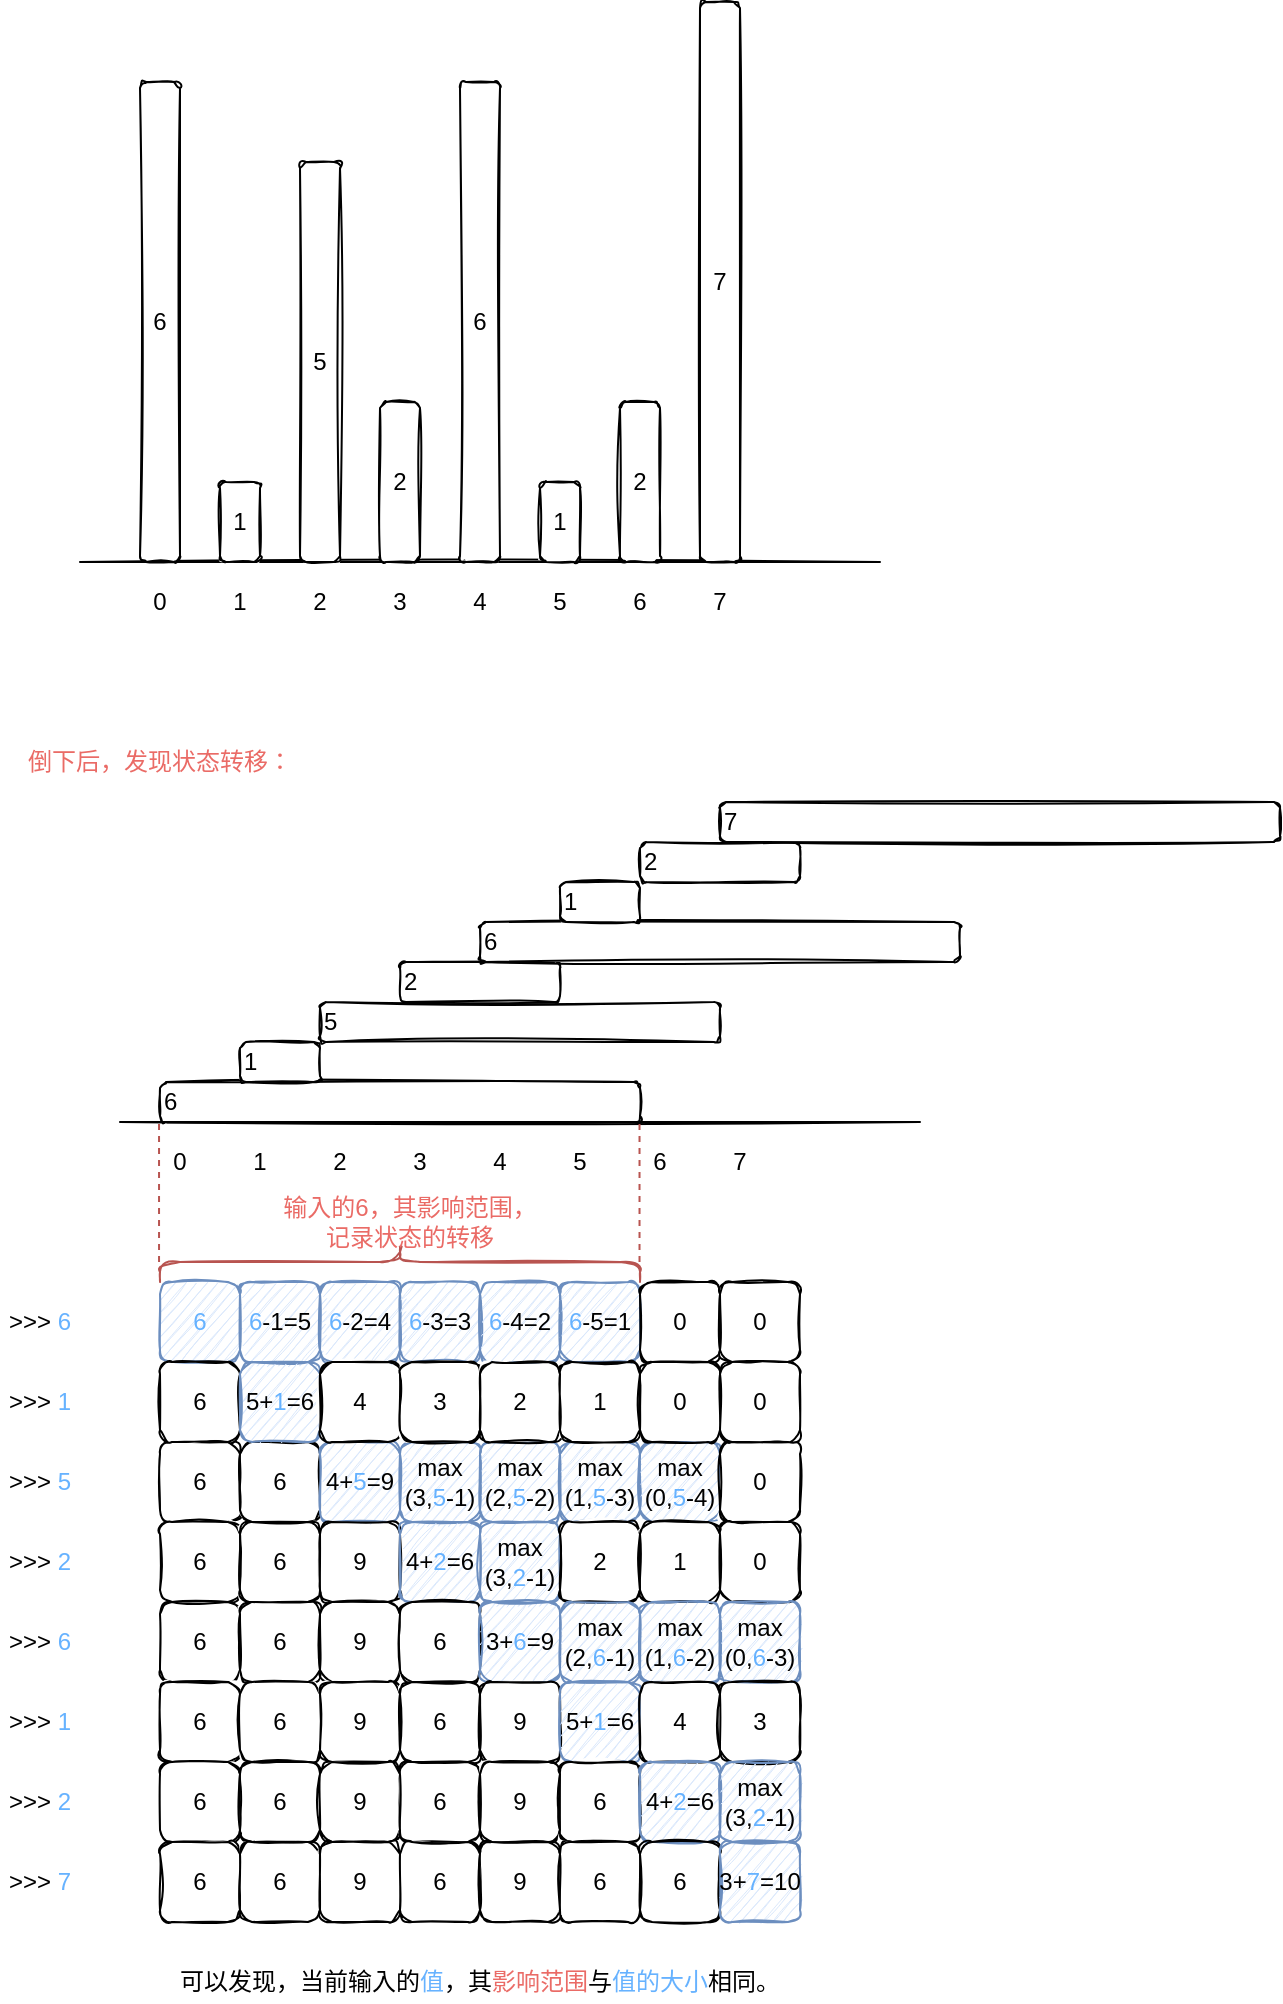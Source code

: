 <mxfile version="14.6.13" type="device"><diagram id="kcJWZgc3xJbq8wHSkCc4" name="第 1 页"><mxGraphModel dx="1588" dy="960" grid="1" gridSize="10" guides="1" tooltips="1" connect="1" arrows="1" fold="1" page="1" pageScale="1" pageWidth="850" pageHeight="1100" math="0" shadow="0"><root><mxCell id="0"/><mxCell id="1" parent="0"/><mxCell id="jdurFdHvsf-g6Ne7u-UZ-1" value="" style="endArrow=none;html=1;sketch=1;" edge="1" parent="1"><mxGeometry width="50" height="50" relative="1" as="geometry"><mxPoint x="40" y="320" as="sourcePoint"/><mxPoint x="440" y="320" as="targetPoint"/></mxGeometry></mxCell><mxCell id="jdurFdHvsf-g6Ne7u-UZ-2" value="6" style="rounded=1;whiteSpace=wrap;html=1;sketch=1;" vertex="1" parent="1"><mxGeometry x="70" y="80" width="20" height="240" as="geometry"/></mxCell><mxCell id="jdurFdHvsf-g6Ne7u-UZ-4" value="0" style="text;html=1;strokeColor=none;fillColor=none;align=center;verticalAlign=middle;whiteSpace=wrap;rounded=0;sketch=1;" vertex="1" parent="1"><mxGeometry x="70" y="330" width="20" height="20" as="geometry"/></mxCell><mxCell id="jdurFdHvsf-g6Ne7u-UZ-5" value="1" style="text;html=1;strokeColor=none;fillColor=none;align=center;verticalAlign=middle;whiteSpace=wrap;rounded=0;sketch=1;" vertex="1" parent="1"><mxGeometry x="110" y="330" width="20" height="20" as="geometry"/></mxCell><mxCell id="jdurFdHvsf-g6Ne7u-UZ-6" value="2" style="text;html=1;strokeColor=none;fillColor=none;align=center;verticalAlign=middle;whiteSpace=wrap;rounded=0;sketch=1;" vertex="1" parent="1"><mxGeometry x="150" y="330" width="20" height="20" as="geometry"/></mxCell><mxCell id="jdurFdHvsf-g6Ne7u-UZ-7" value="3" style="text;html=1;strokeColor=none;fillColor=none;align=center;verticalAlign=middle;whiteSpace=wrap;rounded=0;sketch=1;" vertex="1" parent="1"><mxGeometry x="190" y="330" width="20" height="20" as="geometry"/></mxCell><mxCell id="jdurFdHvsf-g6Ne7u-UZ-8" value="4" style="text;html=1;strokeColor=none;fillColor=none;align=center;verticalAlign=middle;whiteSpace=wrap;rounded=0;sketch=1;" vertex="1" parent="1"><mxGeometry x="230" y="330" width="20" height="20" as="geometry"/></mxCell><mxCell id="jdurFdHvsf-g6Ne7u-UZ-9" value="5" style="text;html=1;strokeColor=none;fillColor=none;align=center;verticalAlign=middle;whiteSpace=wrap;rounded=0;sketch=1;" vertex="1" parent="1"><mxGeometry x="270" y="330" width="20" height="20" as="geometry"/></mxCell><mxCell id="jdurFdHvsf-g6Ne7u-UZ-10" value="6" style="text;html=1;strokeColor=none;fillColor=none;align=center;verticalAlign=middle;whiteSpace=wrap;rounded=0;sketch=1;" vertex="1" parent="1"><mxGeometry x="310" y="330" width="20" height="20" as="geometry"/></mxCell><mxCell id="jdurFdHvsf-g6Ne7u-UZ-11" value="7" style="text;html=1;strokeColor=none;fillColor=none;align=center;verticalAlign=middle;whiteSpace=wrap;rounded=0;sketch=1;" vertex="1" parent="1"><mxGeometry x="350" y="330" width="20" height="20" as="geometry"/></mxCell><mxCell id="jdurFdHvsf-g6Ne7u-UZ-12" value="1" style="rounded=1;whiteSpace=wrap;html=1;sketch=1;" vertex="1" parent="1"><mxGeometry x="110" y="280" width="20" height="40" as="geometry"/></mxCell><mxCell id="jdurFdHvsf-g6Ne7u-UZ-13" value="5" style="rounded=1;whiteSpace=wrap;html=1;sketch=1;" vertex="1" parent="1"><mxGeometry x="150" y="120" width="20" height="200" as="geometry"/></mxCell><mxCell id="jdurFdHvsf-g6Ne7u-UZ-14" value="2" style="rounded=1;whiteSpace=wrap;html=1;sketch=1;" vertex="1" parent="1"><mxGeometry x="190" y="240" width="20" height="80" as="geometry"/></mxCell><mxCell id="jdurFdHvsf-g6Ne7u-UZ-16" value="6" style="rounded=1;whiteSpace=wrap;html=1;sketch=1;" vertex="1" parent="1"><mxGeometry x="230" y="80" width="20" height="240" as="geometry"/></mxCell><mxCell id="jdurFdHvsf-g6Ne7u-UZ-17" value="1" style="rounded=1;whiteSpace=wrap;html=1;sketch=1;" vertex="1" parent="1"><mxGeometry x="270" y="280" width="20" height="40" as="geometry"/></mxCell><mxCell id="jdurFdHvsf-g6Ne7u-UZ-18" value="2" style="rounded=1;whiteSpace=wrap;html=1;sketch=1;" vertex="1" parent="1"><mxGeometry x="310" y="240" width="20" height="80" as="geometry"/></mxCell><mxCell id="jdurFdHvsf-g6Ne7u-UZ-19" value="7" style="rounded=1;whiteSpace=wrap;html=1;sketch=1;" vertex="1" parent="1"><mxGeometry x="350" y="40" width="20" height="280" as="geometry"/></mxCell><mxCell id="jdurFdHvsf-g6Ne7u-UZ-20" value="" style="endArrow=none;html=1;sketch=1;" edge="1" parent="1"><mxGeometry width="50" height="50" relative="1" as="geometry"><mxPoint x="60" y="600" as="sourcePoint"/><mxPoint x="460" y="600" as="targetPoint"/></mxGeometry></mxCell><mxCell id="jdurFdHvsf-g6Ne7u-UZ-21" value="6" style="rounded=1;whiteSpace=wrap;html=1;sketch=1;align=left;" vertex="1" parent="1"><mxGeometry x="80" y="580" width="240" height="20" as="geometry"/></mxCell><mxCell id="jdurFdHvsf-g6Ne7u-UZ-22" value="0" style="text;html=1;strokeColor=none;fillColor=none;align=center;verticalAlign=middle;whiteSpace=wrap;rounded=0;sketch=1;" vertex="1" parent="1"><mxGeometry x="80" y="610" width="20" height="20" as="geometry"/></mxCell><mxCell id="jdurFdHvsf-g6Ne7u-UZ-23" value="1" style="text;html=1;strokeColor=none;fillColor=none;align=center;verticalAlign=middle;whiteSpace=wrap;rounded=0;sketch=1;" vertex="1" parent="1"><mxGeometry x="120" y="610" width="20" height="20" as="geometry"/></mxCell><mxCell id="jdurFdHvsf-g6Ne7u-UZ-24" value="2" style="text;html=1;strokeColor=none;fillColor=none;align=center;verticalAlign=middle;whiteSpace=wrap;rounded=0;sketch=1;" vertex="1" parent="1"><mxGeometry x="160" y="610" width="20" height="20" as="geometry"/></mxCell><mxCell id="jdurFdHvsf-g6Ne7u-UZ-25" value="3" style="text;html=1;strokeColor=none;fillColor=none;align=center;verticalAlign=middle;whiteSpace=wrap;rounded=0;sketch=1;" vertex="1" parent="1"><mxGeometry x="200" y="610" width="20" height="20" as="geometry"/></mxCell><mxCell id="jdurFdHvsf-g6Ne7u-UZ-26" value="4" style="text;html=1;strokeColor=none;fillColor=none;align=center;verticalAlign=middle;whiteSpace=wrap;rounded=0;sketch=1;" vertex="1" parent="1"><mxGeometry x="240" y="610" width="20" height="20" as="geometry"/></mxCell><mxCell id="jdurFdHvsf-g6Ne7u-UZ-27" value="5" style="text;html=1;strokeColor=none;fillColor=none;align=center;verticalAlign=middle;whiteSpace=wrap;rounded=0;sketch=1;" vertex="1" parent="1"><mxGeometry x="280" y="610" width="20" height="20" as="geometry"/></mxCell><mxCell id="jdurFdHvsf-g6Ne7u-UZ-28" value="6" style="text;html=1;strokeColor=none;fillColor=none;align=center;verticalAlign=middle;whiteSpace=wrap;rounded=0;sketch=1;" vertex="1" parent="1"><mxGeometry x="320" y="610" width="20" height="20" as="geometry"/></mxCell><mxCell id="jdurFdHvsf-g6Ne7u-UZ-29" value="7" style="text;html=1;strokeColor=none;fillColor=none;align=center;verticalAlign=middle;whiteSpace=wrap;rounded=0;sketch=1;" vertex="1" parent="1"><mxGeometry x="360" y="610" width="20" height="20" as="geometry"/></mxCell><mxCell id="jdurFdHvsf-g6Ne7u-UZ-30" value="1" style="rounded=1;whiteSpace=wrap;html=1;sketch=1;align=left;" vertex="1" parent="1"><mxGeometry x="120" y="560" width="40" height="20" as="geometry"/></mxCell><mxCell id="jdurFdHvsf-g6Ne7u-UZ-31" value="5" style="rounded=1;whiteSpace=wrap;html=1;sketch=1;align=left;" vertex="1" parent="1"><mxGeometry x="160" y="540" width="200" height="20" as="geometry"/></mxCell><mxCell id="jdurFdHvsf-g6Ne7u-UZ-32" value="2" style="rounded=1;whiteSpace=wrap;html=1;sketch=1;align=left;" vertex="1" parent="1"><mxGeometry x="200" y="520" width="80" height="20" as="geometry"/></mxCell><mxCell id="jdurFdHvsf-g6Ne7u-UZ-33" value="6" style="rounded=1;whiteSpace=wrap;html=1;sketch=1;align=left;" vertex="1" parent="1"><mxGeometry x="240" y="500" width="240" height="20" as="geometry"/></mxCell><mxCell id="jdurFdHvsf-g6Ne7u-UZ-34" value="1" style="rounded=1;whiteSpace=wrap;html=1;sketch=1;align=left;" vertex="1" parent="1"><mxGeometry x="280" y="480" width="40" height="20" as="geometry"/></mxCell><mxCell id="jdurFdHvsf-g6Ne7u-UZ-35" value="2" style="rounded=1;whiteSpace=wrap;html=1;sketch=1;align=left;" vertex="1" parent="1"><mxGeometry x="320" y="460" width="80" height="20" as="geometry"/></mxCell><mxCell id="jdurFdHvsf-g6Ne7u-UZ-36" value="7" style="rounded=1;whiteSpace=wrap;html=1;sketch=1;align=left;" vertex="1" parent="1"><mxGeometry x="360" y="440" width="280" height="20" as="geometry"/></mxCell><mxCell id="jdurFdHvsf-g6Ne7u-UZ-38" value="&lt;font color=&quot;#66b2ff&quot;&gt;6&lt;/font&gt;" style="rounded=1;whiteSpace=wrap;html=1;sketch=1;strokeColor=#6c8ebf;fillColor=#dae8fc;align=center;" vertex="1" parent="1"><mxGeometry x="80" y="680" width="40" height="40" as="geometry"/></mxCell><mxCell id="jdurFdHvsf-g6Ne7u-UZ-39" value="&lt;font color=&quot;#66b2ff&quot;&gt;6&lt;/font&gt;-1=5" style="rounded=1;whiteSpace=wrap;html=1;sketch=1;strokeColor=#6c8ebf;fillColor=#dae8fc;align=center;" vertex="1" parent="1"><mxGeometry x="120" y="680" width="40" height="40" as="geometry"/></mxCell><mxCell id="jdurFdHvsf-g6Ne7u-UZ-40" value="&lt;font color=&quot;#66b2ff&quot;&gt;6&lt;/font&gt;-2=4" style="rounded=1;whiteSpace=wrap;html=1;sketch=1;strokeColor=#6c8ebf;fillColor=#dae8fc;align=center;" vertex="1" parent="1"><mxGeometry x="160" y="680" width="40" height="40" as="geometry"/></mxCell><mxCell id="jdurFdHvsf-g6Ne7u-UZ-41" value="&lt;font color=&quot;#66b2ff&quot;&gt;6&lt;/font&gt;-3=3" style="rounded=1;whiteSpace=wrap;html=1;sketch=1;strokeColor=#6c8ebf;fillColor=#dae8fc;align=center;" vertex="1" parent="1"><mxGeometry x="200" y="680" width="40" height="40" as="geometry"/></mxCell><mxCell id="jdurFdHvsf-g6Ne7u-UZ-42" value="&lt;font color=&quot;#66b2ff&quot;&gt;6&lt;/font&gt;-4=2" style="rounded=1;whiteSpace=wrap;html=1;sketch=1;strokeColor=#6c8ebf;fillColor=#dae8fc;align=center;" vertex="1" parent="1"><mxGeometry x="240" y="680" width="40" height="40" as="geometry"/></mxCell><mxCell id="jdurFdHvsf-g6Ne7u-UZ-43" value="&lt;font color=&quot;#66b2ff&quot;&gt;6&lt;/font&gt;-5=1" style="rounded=1;whiteSpace=wrap;html=1;sketch=1;strokeColor=#6c8ebf;fillColor=#dae8fc;align=center;" vertex="1" parent="1"><mxGeometry x="280" y="680" width="40" height="40" as="geometry"/></mxCell><mxCell id="jdurFdHvsf-g6Ne7u-UZ-44" value="0" style="rounded=1;whiteSpace=wrap;html=1;sketch=1;strokeColor=#000000;fillColor=#ffffff;align=center;" vertex="1" parent="1"><mxGeometry x="320" y="680" width="40" height="40" as="geometry"/></mxCell><mxCell id="jdurFdHvsf-g6Ne7u-UZ-45" value="0" style="rounded=1;whiteSpace=wrap;html=1;sketch=1;strokeColor=#000000;fillColor=#ffffff;align=center;" vertex="1" parent="1"><mxGeometry x="360" y="680" width="40" height="40" as="geometry"/></mxCell><mxCell id="jdurFdHvsf-g6Ne7u-UZ-46" value="6" style="rounded=1;whiteSpace=wrap;html=1;sketch=1;strokeColor=#000000;fillColor=#ffffff;align=center;" vertex="1" parent="1"><mxGeometry x="80" y="760" width="40" height="40" as="geometry"/></mxCell><mxCell id="jdurFdHvsf-g6Ne7u-UZ-47" value="6" style="rounded=1;whiteSpace=wrap;html=1;sketch=1;strokeColor=#000000;fillColor=#ffffff;align=center;" vertex="1" parent="1"><mxGeometry x="120" y="760" width="40" height="40" as="geometry"/></mxCell><mxCell id="jdurFdHvsf-g6Ne7u-UZ-48" value="4+&lt;font color=&quot;#66b2ff&quot;&gt;5&lt;/font&gt;=9" style="rounded=1;whiteSpace=wrap;html=1;sketch=1;strokeColor=#6c8ebf;fillColor=#dae8fc;align=center;" vertex="1" parent="1"><mxGeometry x="160" y="760" width="40" height="40" as="geometry"/></mxCell><mxCell id="jdurFdHvsf-g6Ne7u-UZ-49" value="max&lt;br&gt;(3,&lt;font color=&quot;#66b2ff&quot;&gt;5&lt;/font&gt;-1)" style="rounded=1;whiteSpace=wrap;html=1;sketch=1;strokeColor=#6c8ebf;fillColor=#dae8fc;align=center;" vertex="1" parent="1"><mxGeometry x="200" y="760" width="40" height="40" as="geometry"/></mxCell><mxCell id="jdurFdHvsf-g6Ne7u-UZ-50" value="max&lt;br&gt;(2,&lt;font color=&quot;#66b2ff&quot;&gt;5&lt;/font&gt;-2)" style="rounded=1;whiteSpace=wrap;html=1;sketch=1;strokeColor=#6c8ebf;fillColor=#dae8fc;align=center;" vertex="1" parent="1"><mxGeometry x="240" y="760" width="40" height="40" as="geometry"/></mxCell><mxCell id="jdurFdHvsf-g6Ne7u-UZ-51" value="max&lt;br&gt;(1,&lt;font color=&quot;#66b2ff&quot;&gt;5&lt;/font&gt;-3)" style="rounded=1;whiteSpace=wrap;html=1;sketch=1;strokeColor=#6c8ebf;fillColor=#dae8fc;align=center;" vertex="1" parent="1"><mxGeometry x="280" y="760" width="40" height="40" as="geometry"/></mxCell><mxCell id="jdurFdHvsf-g6Ne7u-UZ-52" value="max&lt;br&gt;(0,&lt;font color=&quot;#66b2ff&quot;&gt;5&lt;/font&gt;-4)" style="rounded=1;whiteSpace=wrap;html=1;sketch=1;strokeColor=#6c8ebf;fillColor=#dae8fc;align=center;" vertex="1" parent="1"><mxGeometry x="320" y="760" width="40" height="40" as="geometry"/></mxCell><mxCell id="jdurFdHvsf-g6Ne7u-UZ-53" value="0" style="rounded=1;whiteSpace=wrap;html=1;sketch=1;strokeColor=#000000;fillColor=#ffffff;align=center;" vertex="1" parent="1"><mxGeometry x="360" y="760" width="40" height="40" as="geometry"/></mxCell><mxCell id="jdurFdHvsf-g6Ne7u-UZ-54" value="6" style="rounded=1;whiteSpace=wrap;html=1;sketch=1;strokeColor=#000000;fillColor=#ffffff;align=center;" vertex="1" parent="1"><mxGeometry x="80" y="800" width="40" height="40" as="geometry"/></mxCell><mxCell id="jdurFdHvsf-g6Ne7u-UZ-55" value="6" style="rounded=1;whiteSpace=wrap;html=1;sketch=1;strokeColor=#000000;fillColor=#ffffff;align=center;" vertex="1" parent="1"><mxGeometry x="120" y="800" width="40" height="40" as="geometry"/></mxCell><mxCell id="jdurFdHvsf-g6Ne7u-UZ-56" value="9" style="rounded=1;whiteSpace=wrap;html=1;sketch=1;strokeColor=#000000;fillColor=#ffffff;align=center;" vertex="1" parent="1"><mxGeometry x="160" y="800" width="40" height="40" as="geometry"/></mxCell><mxCell id="jdurFdHvsf-g6Ne7u-UZ-57" value="4+&lt;font color=&quot;#66b2ff&quot;&gt;2&lt;/font&gt;=6" style="rounded=1;whiteSpace=wrap;html=1;sketch=1;strokeColor=#6c8ebf;fillColor=#dae8fc;align=center;" vertex="1" parent="1"><mxGeometry x="200" y="800" width="40" height="40" as="geometry"/></mxCell><mxCell id="jdurFdHvsf-g6Ne7u-UZ-58" value="max&lt;br&gt;(3,&lt;font color=&quot;#66b2ff&quot;&gt;2&lt;/font&gt;-1)" style="rounded=1;whiteSpace=wrap;html=1;sketch=1;strokeColor=#6c8ebf;fillColor=#dae8fc;align=center;" vertex="1" parent="1"><mxGeometry x="240" y="800" width="40" height="40" as="geometry"/></mxCell><mxCell id="jdurFdHvsf-g6Ne7u-UZ-59" value="2" style="rounded=1;whiteSpace=wrap;html=1;sketch=1;strokeColor=#000000;fillColor=#ffffff;align=center;" vertex="1" parent="1"><mxGeometry x="280" y="800" width="40" height="40" as="geometry"/></mxCell><mxCell id="jdurFdHvsf-g6Ne7u-UZ-60" value="1" style="rounded=1;whiteSpace=wrap;html=1;sketch=1;strokeColor=#000000;fillColor=#ffffff;align=center;" vertex="1" parent="1"><mxGeometry x="320" y="800" width="40" height="40" as="geometry"/></mxCell><mxCell id="jdurFdHvsf-g6Ne7u-UZ-61" value="0" style="rounded=1;whiteSpace=wrap;html=1;sketch=1;strokeColor=#000000;fillColor=#ffffff;align=center;" vertex="1" parent="1"><mxGeometry x="360" y="800" width="40" height="40" as="geometry"/></mxCell><mxCell id="jdurFdHvsf-g6Ne7u-UZ-62" value="&amp;gt;&amp;gt;&amp;gt; &lt;font color=&quot;#66b2ff&quot;&gt;6&lt;/font&gt;" style="text;html=1;strokeColor=none;fillColor=none;align=center;verticalAlign=middle;whiteSpace=wrap;rounded=0;sketch=1;" vertex="1" parent="1"><mxGeometry y="690" width="40" height="20" as="geometry"/></mxCell><mxCell id="jdurFdHvsf-g6Ne7u-UZ-63" value="&amp;gt;&amp;gt;&amp;gt; &lt;font color=&quot;#66b2ff&quot;&gt;1&lt;/font&gt;" style="text;html=1;strokeColor=none;fillColor=none;align=center;verticalAlign=middle;whiteSpace=wrap;rounded=0;sketch=1;" vertex="1" parent="1"><mxGeometry y="730" width="40" height="20" as="geometry"/></mxCell><mxCell id="jdurFdHvsf-g6Ne7u-UZ-64" value="&amp;gt;&amp;gt;&amp;gt; &lt;font color=&quot;#66b2ff&quot;&gt;5&lt;/font&gt;" style="text;html=1;strokeColor=none;fillColor=none;align=center;verticalAlign=middle;whiteSpace=wrap;rounded=0;sketch=1;" vertex="1" parent="1"><mxGeometry y="770" width="40" height="20" as="geometry"/></mxCell><mxCell id="jdurFdHvsf-g6Ne7u-UZ-65" value="&amp;gt;&amp;gt;&amp;gt; &lt;font color=&quot;#66b2ff&quot;&gt;2&lt;/font&gt;" style="text;html=1;strokeColor=none;fillColor=none;align=center;verticalAlign=middle;whiteSpace=wrap;rounded=0;sketch=1;" vertex="1" parent="1"><mxGeometry y="810" width="40" height="20" as="geometry"/></mxCell><mxCell id="jdurFdHvsf-g6Ne7u-UZ-66" value="&amp;gt;&amp;gt;&amp;gt; &lt;font color=&quot;#66b2ff&quot;&gt;6&lt;/font&gt;" style="text;html=1;strokeColor=none;fillColor=none;align=center;verticalAlign=middle;whiteSpace=wrap;rounded=0;sketch=1;" vertex="1" parent="1"><mxGeometry y="850" width="40" height="20" as="geometry"/></mxCell><mxCell id="jdurFdHvsf-g6Ne7u-UZ-67" value="&amp;gt;&amp;gt;&amp;gt; &lt;font color=&quot;#66b2ff&quot;&gt;1&lt;/font&gt;" style="text;html=1;strokeColor=none;fillColor=none;align=center;verticalAlign=middle;whiteSpace=wrap;rounded=0;sketch=1;" vertex="1" parent="1"><mxGeometry y="890" width="40" height="20" as="geometry"/></mxCell><mxCell id="jdurFdHvsf-g6Ne7u-UZ-68" value="&amp;gt;&amp;gt;&amp;gt; &lt;font color=&quot;#66b2ff&quot;&gt;2&lt;/font&gt;" style="text;html=1;strokeColor=none;fillColor=none;align=center;verticalAlign=middle;whiteSpace=wrap;rounded=0;sketch=1;" vertex="1" parent="1"><mxGeometry y="930" width="40" height="20" as="geometry"/></mxCell><mxCell id="jdurFdHvsf-g6Ne7u-UZ-69" value="&amp;gt;&amp;gt;&amp;gt; &lt;font color=&quot;#66b2ff&quot;&gt;7&lt;/font&gt;" style="text;html=1;strokeColor=none;fillColor=none;align=center;verticalAlign=middle;whiteSpace=wrap;rounded=0;sketch=1;" vertex="1" parent="1"><mxGeometry y="970" width="40" height="20" as="geometry"/></mxCell><mxCell id="jdurFdHvsf-g6Ne7u-UZ-70" value="6" style="rounded=1;whiteSpace=wrap;html=1;sketch=1;strokeColor=#000000;fillColor=#ffffff;align=center;" vertex="1" parent="1"><mxGeometry x="80" y="720" width="40" height="40" as="geometry"/></mxCell><mxCell id="jdurFdHvsf-g6Ne7u-UZ-71" value="5+&lt;font color=&quot;#66b2ff&quot;&gt;1&lt;/font&gt;=6" style="rounded=1;whiteSpace=wrap;html=1;sketch=1;strokeColor=#6c8ebf;fillColor=#dae8fc;align=center;" vertex="1" parent="1"><mxGeometry x="120" y="720" width="40" height="40" as="geometry"/></mxCell><mxCell id="jdurFdHvsf-g6Ne7u-UZ-72" value="4" style="rounded=1;whiteSpace=wrap;html=1;sketch=1;strokeColor=#000000;fillColor=#ffffff;align=center;" vertex="1" parent="1"><mxGeometry x="160" y="720" width="40" height="40" as="geometry"/></mxCell><mxCell id="jdurFdHvsf-g6Ne7u-UZ-73" value="3" style="rounded=1;whiteSpace=wrap;html=1;sketch=1;strokeColor=#000000;fillColor=#ffffff;align=center;" vertex="1" parent="1"><mxGeometry x="200" y="720" width="40" height="40" as="geometry"/></mxCell><mxCell id="jdurFdHvsf-g6Ne7u-UZ-74" value="2" style="rounded=1;whiteSpace=wrap;html=1;sketch=1;strokeColor=#000000;fillColor=#ffffff;align=center;" vertex="1" parent="1"><mxGeometry x="240" y="720" width="40" height="40" as="geometry"/></mxCell><mxCell id="jdurFdHvsf-g6Ne7u-UZ-75" value="1" style="rounded=1;whiteSpace=wrap;html=1;sketch=1;strokeColor=#000000;fillColor=#ffffff;align=center;" vertex="1" parent="1"><mxGeometry x="280" y="720" width="40" height="40" as="geometry"/></mxCell><mxCell id="jdurFdHvsf-g6Ne7u-UZ-76" value="0" style="rounded=1;whiteSpace=wrap;html=1;sketch=1;strokeColor=#000000;fillColor=#ffffff;align=center;" vertex="1" parent="1"><mxGeometry x="320" y="720" width="40" height="40" as="geometry"/></mxCell><mxCell id="jdurFdHvsf-g6Ne7u-UZ-77" value="0" style="rounded=1;whiteSpace=wrap;html=1;sketch=1;strokeColor=#000000;fillColor=#ffffff;align=center;" vertex="1" parent="1"><mxGeometry x="360" y="720" width="40" height="40" as="geometry"/></mxCell><mxCell id="jdurFdHvsf-g6Ne7u-UZ-78" value="&lt;font color=&quot;#ea6b66&quot;&gt;倒下后，发现状态转移：&lt;/font&gt;" style="text;html=1;strokeColor=none;fillColor=none;align=center;verticalAlign=middle;whiteSpace=wrap;rounded=0;sketch=1;" vertex="1" parent="1"><mxGeometry y="410" width="160" height="20" as="geometry"/></mxCell><mxCell id="jdurFdHvsf-g6Ne7u-UZ-79" value="" style="shape=curlyBracket;whiteSpace=wrap;html=1;rounded=1;flipH=1;sketch=1;strokeColor=#b85450;fillColor=#f8cecc;rotation=-90;" vertex="1" parent="1"><mxGeometry x="190" y="550" width="20" height="240" as="geometry"/></mxCell><mxCell id="jdurFdHvsf-g6Ne7u-UZ-80" value="&lt;font color=&quot;#ea6b66&quot;&gt;输入的6，其影响范围，记录状态的转移&lt;/font&gt;" style="text;html=1;strokeColor=none;fillColor=none;align=center;verticalAlign=middle;whiteSpace=wrap;rounded=0;sketch=1;" vertex="1" parent="1"><mxGeometry x="140" y="640" width="130" height="20" as="geometry"/></mxCell><mxCell id="jdurFdHvsf-g6Ne7u-UZ-82" value="" style="endArrow=none;dashed=1;html=1;entryX=0;entryY=1;entryDx=0;entryDy=0;exitX=0.5;exitY=0;exitDx=0;exitDy=0;fillColor=#f8cecc;strokeColor=#b85450;" edge="1" parent="1"><mxGeometry width="50" height="50" relative="1" as="geometry"><mxPoint x="319.76" y="670" as="sourcePoint"/><mxPoint x="319.76" y="600" as="targetPoint"/></mxGeometry></mxCell><mxCell id="jdurFdHvsf-g6Ne7u-UZ-83" value="" style="endArrow=none;dashed=1;html=1;entryX=0;entryY=1;entryDx=0;entryDy=0;exitX=0.5;exitY=0;exitDx=0;exitDy=0;fillColor=#f8cecc;strokeColor=#b85450;" edge="1" parent="1"><mxGeometry width="50" height="50" relative="1" as="geometry"><mxPoint x="79.52" y="670" as="sourcePoint"/><mxPoint x="79.52" y="600" as="targetPoint"/></mxGeometry></mxCell><mxCell id="jdurFdHvsf-g6Ne7u-UZ-84" value="6" style="rounded=1;whiteSpace=wrap;html=1;sketch=1;strokeColor=#000000;fillColor=#ffffff;align=center;" vertex="1" parent="1"><mxGeometry x="80" y="840" width="40" height="40" as="geometry"/></mxCell><mxCell id="jdurFdHvsf-g6Ne7u-UZ-85" value="6" style="rounded=1;whiteSpace=wrap;html=1;sketch=1;strokeColor=#000000;fillColor=#ffffff;align=center;" vertex="1" parent="1"><mxGeometry x="120" y="840" width="40" height="40" as="geometry"/></mxCell><mxCell id="jdurFdHvsf-g6Ne7u-UZ-86" value="9" style="rounded=1;whiteSpace=wrap;html=1;sketch=1;strokeColor=#000000;fillColor=#ffffff;align=center;" vertex="1" parent="1"><mxGeometry x="160" y="840" width="40" height="40" as="geometry"/></mxCell><mxCell id="jdurFdHvsf-g6Ne7u-UZ-87" value="6" style="rounded=1;whiteSpace=wrap;html=1;sketch=1;strokeColor=#000000;fillColor=#ffffff;align=center;" vertex="1" parent="1"><mxGeometry x="200" y="840" width="40" height="40" as="geometry"/></mxCell><mxCell id="jdurFdHvsf-g6Ne7u-UZ-88" value="3+&lt;font color=&quot;#66b2ff&quot;&gt;6&lt;/font&gt;=9" style="rounded=1;whiteSpace=wrap;html=1;sketch=1;strokeColor=#6c8ebf;fillColor=#dae8fc;align=center;" vertex="1" parent="1"><mxGeometry x="240" y="840" width="40" height="40" as="geometry"/></mxCell><mxCell id="jdurFdHvsf-g6Ne7u-UZ-89" value="max&lt;br&gt;(2,&lt;font color=&quot;#66b2ff&quot;&gt;6&lt;/font&gt;-1)" style="rounded=1;whiteSpace=wrap;html=1;sketch=1;strokeColor=#6c8ebf;fillColor=#dae8fc;align=center;" vertex="1" parent="1"><mxGeometry x="280" y="840" width="40" height="40" as="geometry"/></mxCell><mxCell id="jdurFdHvsf-g6Ne7u-UZ-90" value="max&lt;br&gt;(1,&lt;font color=&quot;#66b2ff&quot;&gt;6&lt;/font&gt;-2)" style="rounded=1;whiteSpace=wrap;html=1;sketch=1;strokeColor=#6c8ebf;fillColor=#dae8fc;align=center;" vertex="1" parent="1"><mxGeometry x="320" y="840" width="40" height="40" as="geometry"/></mxCell><mxCell id="jdurFdHvsf-g6Ne7u-UZ-91" value="max&lt;br&gt;(0,&lt;font color=&quot;#66b2ff&quot;&gt;6&lt;/font&gt;-3)" style="rounded=1;whiteSpace=wrap;html=1;sketch=1;strokeColor=#6c8ebf;fillColor=#dae8fc;align=center;" vertex="1" parent="1"><mxGeometry x="360" y="840" width="40" height="40" as="geometry"/></mxCell><mxCell id="jdurFdHvsf-g6Ne7u-UZ-92" value="6" style="rounded=1;whiteSpace=wrap;html=1;sketch=1;strokeColor=#000000;fillColor=#ffffff;align=center;" vertex="1" parent="1"><mxGeometry x="80" y="880" width="40" height="40" as="geometry"/></mxCell><mxCell id="jdurFdHvsf-g6Ne7u-UZ-93" value="6" style="rounded=1;whiteSpace=wrap;html=1;sketch=1;strokeColor=#000000;fillColor=#ffffff;align=center;" vertex="1" parent="1"><mxGeometry x="120" y="880" width="40" height="40" as="geometry"/></mxCell><mxCell id="jdurFdHvsf-g6Ne7u-UZ-94" value="9" style="rounded=1;whiteSpace=wrap;html=1;sketch=1;strokeColor=#000000;fillColor=#ffffff;align=center;" vertex="1" parent="1"><mxGeometry x="160" y="880" width="40" height="40" as="geometry"/></mxCell><mxCell id="jdurFdHvsf-g6Ne7u-UZ-95" value="6" style="rounded=1;whiteSpace=wrap;html=1;sketch=1;strokeColor=#000000;fillColor=#ffffff;align=center;" vertex="1" parent="1"><mxGeometry x="200" y="880" width="40" height="40" as="geometry"/></mxCell><mxCell id="jdurFdHvsf-g6Ne7u-UZ-96" value="9" style="rounded=1;whiteSpace=wrap;html=1;sketch=1;strokeColor=#000000;fillColor=#ffffff;align=center;" vertex="1" parent="1"><mxGeometry x="240" y="880" width="40" height="40" as="geometry"/></mxCell><mxCell id="jdurFdHvsf-g6Ne7u-UZ-97" value="5+&lt;font color=&quot;#66b2ff&quot;&gt;1&lt;/font&gt;=6" style="rounded=1;whiteSpace=wrap;html=1;sketch=1;strokeColor=#6c8ebf;fillColor=#dae8fc;align=center;" vertex="1" parent="1"><mxGeometry x="280" y="880" width="40" height="40" as="geometry"/></mxCell><mxCell id="jdurFdHvsf-g6Ne7u-UZ-98" value="4" style="rounded=1;whiteSpace=wrap;html=1;sketch=1;strokeColor=#000000;fillColor=#ffffff;align=center;" vertex="1" parent="1"><mxGeometry x="320" y="880" width="40" height="40" as="geometry"/></mxCell><mxCell id="jdurFdHvsf-g6Ne7u-UZ-99" value="3" style="rounded=1;whiteSpace=wrap;html=1;sketch=1;strokeColor=#000000;fillColor=#ffffff;align=center;" vertex="1" parent="1"><mxGeometry x="360" y="880" width="40" height="40" as="geometry"/></mxCell><mxCell id="jdurFdHvsf-g6Ne7u-UZ-100" value="6" style="rounded=1;whiteSpace=wrap;html=1;sketch=1;strokeColor=#000000;fillColor=#ffffff;align=center;" vertex="1" parent="1"><mxGeometry x="80" y="920" width="40" height="40" as="geometry"/></mxCell><mxCell id="jdurFdHvsf-g6Ne7u-UZ-101" value="6" style="rounded=1;whiteSpace=wrap;html=1;sketch=1;strokeColor=#000000;fillColor=#ffffff;align=center;" vertex="1" parent="1"><mxGeometry x="120" y="920" width="40" height="40" as="geometry"/></mxCell><mxCell id="jdurFdHvsf-g6Ne7u-UZ-102" value="9" style="rounded=1;whiteSpace=wrap;html=1;sketch=1;strokeColor=#000000;fillColor=#ffffff;align=center;" vertex="1" parent="1"><mxGeometry x="160" y="920" width="40" height="40" as="geometry"/></mxCell><mxCell id="jdurFdHvsf-g6Ne7u-UZ-103" value="6" style="rounded=1;whiteSpace=wrap;html=1;sketch=1;strokeColor=#000000;fillColor=#ffffff;align=center;" vertex="1" parent="1"><mxGeometry x="200" y="920" width="40" height="40" as="geometry"/></mxCell><mxCell id="jdurFdHvsf-g6Ne7u-UZ-104" value="9" style="rounded=1;whiteSpace=wrap;html=1;sketch=1;strokeColor=#000000;fillColor=#ffffff;align=center;" vertex="1" parent="1"><mxGeometry x="240" y="920" width="40" height="40" as="geometry"/></mxCell><mxCell id="jdurFdHvsf-g6Ne7u-UZ-105" value="6" style="rounded=1;whiteSpace=wrap;html=1;sketch=1;strokeColor=#000000;fillColor=#ffffff;align=center;" vertex="1" parent="1"><mxGeometry x="280" y="920" width="40" height="40" as="geometry"/></mxCell><mxCell id="jdurFdHvsf-g6Ne7u-UZ-106" value="4+&lt;font color=&quot;#66b2ff&quot;&gt;2&lt;/font&gt;=6" style="rounded=1;whiteSpace=wrap;html=1;sketch=1;strokeColor=#6c8ebf;fillColor=#dae8fc;align=center;" vertex="1" parent="1"><mxGeometry x="320" y="920" width="40" height="40" as="geometry"/></mxCell><mxCell id="jdurFdHvsf-g6Ne7u-UZ-107" value="max&lt;br&gt;(3,&lt;font color=&quot;#66b2ff&quot;&gt;2&lt;/font&gt;-1)" style="rounded=1;whiteSpace=wrap;html=1;sketch=1;strokeColor=#6c8ebf;fillColor=#dae8fc;align=center;" vertex="1" parent="1"><mxGeometry x="360" y="920" width="40" height="40" as="geometry"/></mxCell><mxCell id="jdurFdHvsf-g6Ne7u-UZ-108" value="6" style="rounded=1;whiteSpace=wrap;html=1;sketch=1;strokeColor=#000000;fillColor=#ffffff;align=center;" vertex="1" parent="1"><mxGeometry x="80" y="960" width="40" height="40" as="geometry"/></mxCell><mxCell id="jdurFdHvsf-g6Ne7u-UZ-109" value="6" style="rounded=1;whiteSpace=wrap;html=1;sketch=1;strokeColor=#000000;fillColor=#ffffff;align=center;" vertex="1" parent="1"><mxGeometry x="120" y="960" width="40" height="40" as="geometry"/></mxCell><mxCell id="jdurFdHvsf-g6Ne7u-UZ-110" value="9" style="rounded=1;whiteSpace=wrap;html=1;sketch=1;strokeColor=#000000;fillColor=#ffffff;align=center;" vertex="1" parent="1"><mxGeometry x="160" y="960" width="40" height="40" as="geometry"/></mxCell><mxCell id="jdurFdHvsf-g6Ne7u-UZ-111" value="6" style="rounded=1;whiteSpace=wrap;html=1;sketch=1;strokeColor=#000000;fillColor=#ffffff;align=center;" vertex="1" parent="1"><mxGeometry x="200" y="960" width="40" height="40" as="geometry"/></mxCell><mxCell id="jdurFdHvsf-g6Ne7u-UZ-112" value="9" style="rounded=1;whiteSpace=wrap;html=1;sketch=1;strokeColor=#000000;fillColor=#ffffff;align=center;" vertex="1" parent="1"><mxGeometry x="240" y="960" width="40" height="40" as="geometry"/></mxCell><mxCell id="jdurFdHvsf-g6Ne7u-UZ-113" value="6" style="rounded=1;whiteSpace=wrap;html=1;sketch=1;strokeColor=#000000;fillColor=#ffffff;align=center;" vertex="1" parent="1"><mxGeometry x="280" y="960" width="40" height="40" as="geometry"/></mxCell><mxCell id="jdurFdHvsf-g6Ne7u-UZ-114" value="6" style="rounded=1;whiteSpace=wrap;html=1;sketch=1;strokeColor=#000000;fillColor=#ffffff;align=center;" vertex="1" parent="1"><mxGeometry x="320" y="960" width="40" height="40" as="geometry"/></mxCell><mxCell id="jdurFdHvsf-g6Ne7u-UZ-115" value="3+&lt;font color=&quot;#66b2ff&quot;&gt;7&lt;/font&gt;=10" style="rounded=1;whiteSpace=wrap;html=1;sketch=1;strokeColor=#6c8ebf;fillColor=#dae8fc;align=center;" vertex="1" parent="1"><mxGeometry x="360" y="960" width="40" height="40" as="geometry"/></mxCell><mxCell id="jdurFdHvsf-g6Ne7u-UZ-116" value="可以发现，当前输入的&lt;font color=&quot;#66b2ff&quot;&gt;值&lt;/font&gt;，其&lt;font color=&quot;#ea6b66&quot;&gt;影响范围&lt;/font&gt;与&lt;font color=&quot;#66b2ff&quot;&gt;值的大小&lt;/font&gt;相同。" style="text;html=1;strokeColor=none;fillColor=none;align=center;verticalAlign=middle;whiteSpace=wrap;rounded=0;sketch=1;" vertex="1" parent="1"><mxGeometry x="80" y="1020" width="320" height="20" as="geometry"/></mxCell></root></mxGraphModel></diagram></mxfile>